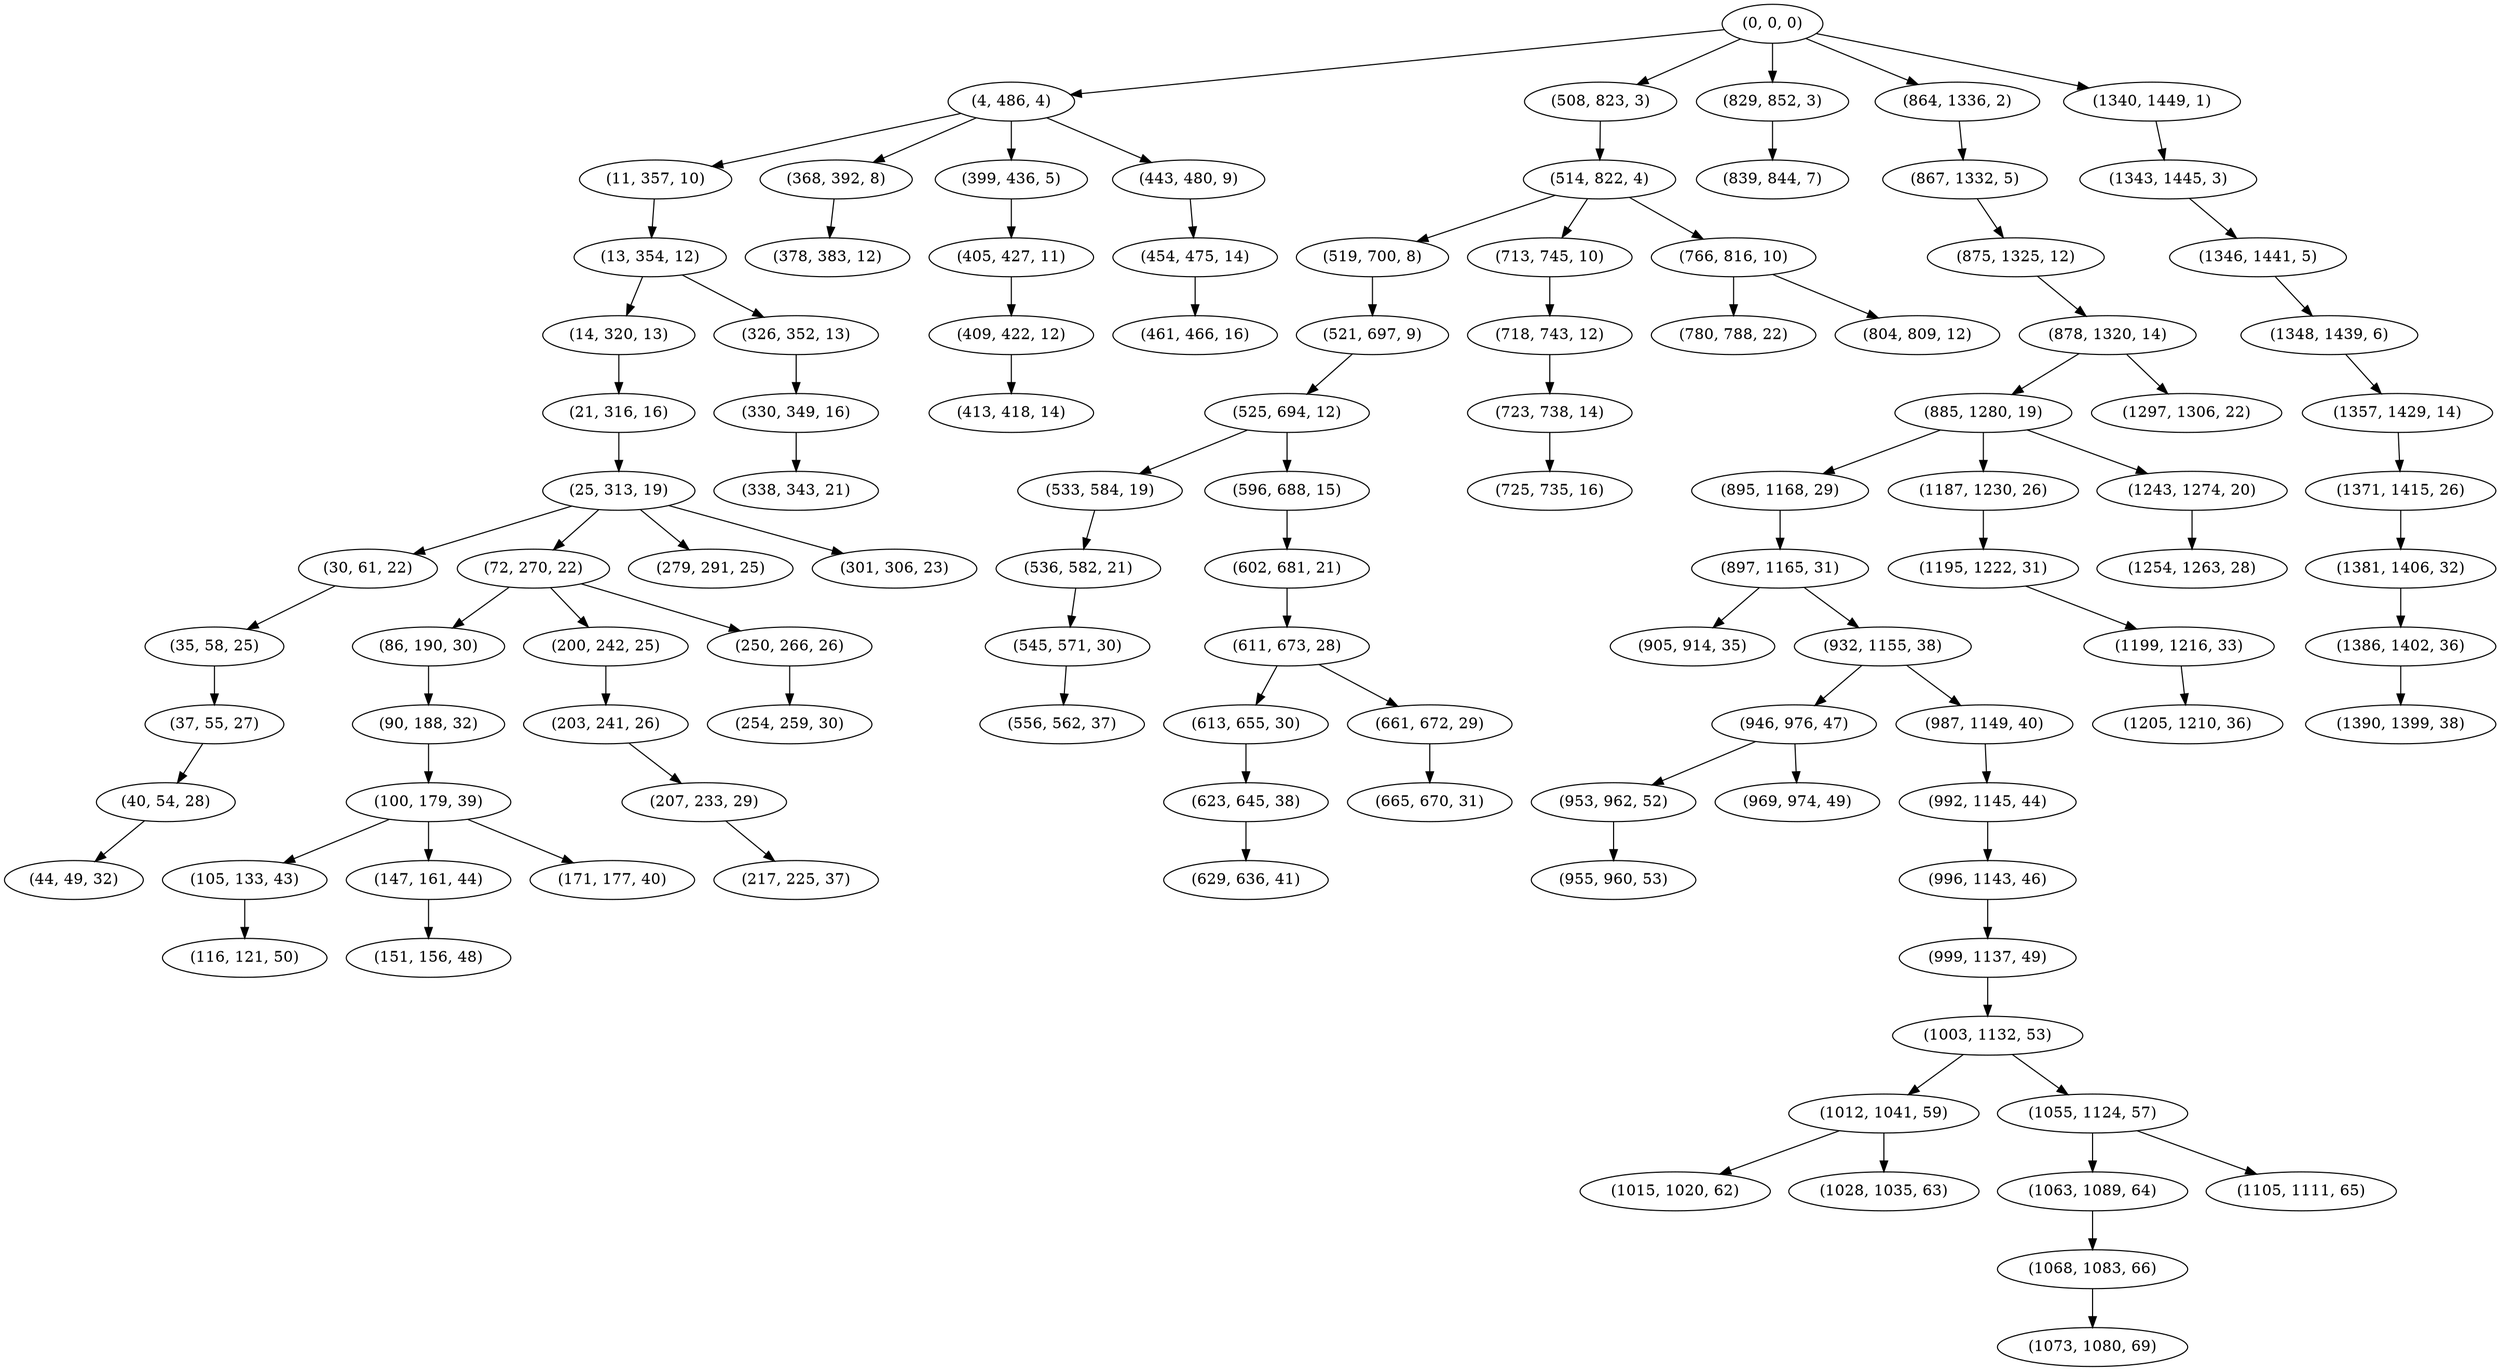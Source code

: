 digraph tree {
    "(0, 0, 0)";
    "(4, 486, 4)";
    "(11, 357, 10)";
    "(13, 354, 12)";
    "(14, 320, 13)";
    "(21, 316, 16)";
    "(25, 313, 19)";
    "(30, 61, 22)";
    "(35, 58, 25)";
    "(37, 55, 27)";
    "(40, 54, 28)";
    "(44, 49, 32)";
    "(72, 270, 22)";
    "(86, 190, 30)";
    "(90, 188, 32)";
    "(100, 179, 39)";
    "(105, 133, 43)";
    "(116, 121, 50)";
    "(147, 161, 44)";
    "(151, 156, 48)";
    "(171, 177, 40)";
    "(200, 242, 25)";
    "(203, 241, 26)";
    "(207, 233, 29)";
    "(217, 225, 37)";
    "(250, 266, 26)";
    "(254, 259, 30)";
    "(279, 291, 25)";
    "(301, 306, 23)";
    "(326, 352, 13)";
    "(330, 349, 16)";
    "(338, 343, 21)";
    "(368, 392, 8)";
    "(378, 383, 12)";
    "(399, 436, 5)";
    "(405, 427, 11)";
    "(409, 422, 12)";
    "(413, 418, 14)";
    "(443, 480, 9)";
    "(454, 475, 14)";
    "(461, 466, 16)";
    "(508, 823, 3)";
    "(514, 822, 4)";
    "(519, 700, 8)";
    "(521, 697, 9)";
    "(525, 694, 12)";
    "(533, 584, 19)";
    "(536, 582, 21)";
    "(545, 571, 30)";
    "(556, 562, 37)";
    "(596, 688, 15)";
    "(602, 681, 21)";
    "(611, 673, 28)";
    "(613, 655, 30)";
    "(623, 645, 38)";
    "(629, 636, 41)";
    "(661, 672, 29)";
    "(665, 670, 31)";
    "(713, 745, 10)";
    "(718, 743, 12)";
    "(723, 738, 14)";
    "(725, 735, 16)";
    "(766, 816, 10)";
    "(780, 788, 22)";
    "(804, 809, 12)";
    "(829, 852, 3)";
    "(839, 844, 7)";
    "(864, 1336, 2)";
    "(867, 1332, 5)";
    "(875, 1325, 12)";
    "(878, 1320, 14)";
    "(885, 1280, 19)";
    "(895, 1168, 29)";
    "(897, 1165, 31)";
    "(905, 914, 35)";
    "(932, 1155, 38)";
    "(946, 976, 47)";
    "(953, 962, 52)";
    "(955, 960, 53)";
    "(969, 974, 49)";
    "(987, 1149, 40)";
    "(992, 1145, 44)";
    "(996, 1143, 46)";
    "(999, 1137, 49)";
    "(1003, 1132, 53)";
    "(1012, 1041, 59)";
    "(1015, 1020, 62)";
    "(1028, 1035, 63)";
    "(1055, 1124, 57)";
    "(1063, 1089, 64)";
    "(1068, 1083, 66)";
    "(1073, 1080, 69)";
    "(1105, 1111, 65)";
    "(1187, 1230, 26)";
    "(1195, 1222, 31)";
    "(1199, 1216, 33)";
    "(1205, 1210, 36)";
    "(1243, 1274, 20)";
    "(1254, 1263, 28)";
    "(1297, 1306, 22)";
    "(1340, 1449, 1)";
    "(1343, 1445, 3)";
    "(1346, 1441, 5)";
    "(1348, 1439, 6)";
    "(1357, 1429, 14)";
    "(1371, 1415, 26)";
    "(1381, 1406, 32)";
    "(1386, 1402, 36)";
    "(1390, 1399, 38)";
    "(0, 0, 0)" -> "(4, 486, 4)";
    "(0, 0, 0)" -> "(508, 823, 3)";
    "(0, 0, 0)" -> "(829, 852, 3)";
    "(0, 0, 0)" -> "(864, 1336, 2)";
    "(0, 0, 0)" -> "(1340, 1449, 1)";
    "(4, 486, 4)" -> "(11, 357, 10)";
    "(4, 486, 4)" -> "(368, 392, 8)";
    "(4, 486, 4)" -> "(399, 436, 5)";
    "(4, 486, 4)" -> "(443, 480, 9)";
    "(11, 357, 10)" -> "(13, 354, 12)";
    "(13, 354, 12)" -> "(14, 320, 13)";
    "(13, 354, 12)" -> "(326, 352, 13)";
    "(14, 320, 13)" -> "(21, 316, 16)";
    "(21, 316, 16)" -> "(25, 313, 19)";
    "(25, 313, 19)" -> "(30, 61, 22)";
    "(25, 313, 19)" -> "(72, 270, 22)";
    "(25, 313, 19)" -> "(279, 291, 25)";
    "(25, 313, 19)" -> "(301, 306, 23)";
    "(30, 61, 22)" -> "(35, 58, 25)";
    "(35, 58, 25)" -> "(37, 55, 27)";
    "(37, 55, 27)" -> "(40, 54, 28)";
    "(40, 54, 28)" -> "(44, 49, 32)";
    "(72, 270, 22)" -> "(86, 190, 30)";
    "(72, 270, 22)" -> "(200, 242, 25)";
    "(72, 270, 22)" -> "(250, 266, 26)";
    "(86, 190, 30)" -> "(90, 188, 32)";
    "(90, 188, 32)" -> "(100, 179, 39)";
    "(100, 179, 39)" -> "(105, 133, 43)";
    "(100, 179, 39)" -> "(147, 161, 44)";
    "(100, 179, 39)" -> "(171, 177, 40)";
    "(105, 133, 43)" -> "(116, 121, 50)";
    "(147, 161, 44)" -> "(151, 156, 48)";
    "(200, 242, 25)" -> "(203, 241, 26)";
    "(203, 241, 26)" -> "(207, 233, 29)";
    "(207, 233, 29)" -> "(217, 225, 37)";
    "(250, 266, 26)" -> "(254, 259, 30)";
    "(326, 352, 13)" -> "(330, 349, 16)";
    "(330, 349, 16)" -> "(338, 343, 21)";
    "(368, 392, 8)" -> "(378, 383, 12)";
    "(399, 436, 5)" -> "(405, 427, 11)";
    "(405, 427, 11)" -> "(409, 422, 12)";
    "(409, 422, 12)" -> "(413, 418, 14)";
    "(443, 480, 9)" -> "(454, 475, 14)";
    "(454, 475, 14)" -> "(461, 466, 16)";
    "(508, 823, 3)" -> "(514, 822, 4)";
    "(514, 822, 4)" -> "(519, 700, 8)";
    "(514, 822, 4)" -> "(713, 745, 10)";
    "(514, 822, 4)" -> "(766, 816, 10)";
    "(519, 700, 8)" -> "(521, 697, 9)";
    "(521, 697, 9)" -> "(525, 694, 12)";
    "(525, 694, 12)" -> "(533, 584, 19)";
    "(525, 694, 12)" -> "(596, 688, 15)";
    "(533, 584, 19)" -> "(536, 582, 21)";
    "(536, 582, 21)" -> "(545, 571, 30)";
    "(545, 571, 30)" -> "(556, 562, 37)";
    "(596, 688, 15)" -> "(602, 681, 21)";
    "(602, 681, 21)" -> "(611, 673, 28)";
    "(611, 673, 28)" -> "(613, 655, 30)";
    "(611, 673, 28)" -> "(661, 672, 29)";
    "(613, 655, 30)" -> "(623, 645, 38)";
    "(623, 645, 38)" -> "(629, 636, 41)";
    "(661, 672, 29)" -> "(665, 670, 31)";
    "(713, 745, 10)" -> "(718, 743, 12)";
    "(718, 743, 12)" -> "(723, 738, 14)";
    "(723, 738, 14)" -> "(725, 735, 16)";
    "(766, 816, 10)" -> "(780, 788, 22)";
    "(766, 816, 10)" -> "(804, 809, 12)";
    "(829, 852, 3)" -> "(839, 844, 7)";
    "(864, 1336, 2)" -> "(867, 1332, 5)";
    "(867, 1332, 5)" -> "(875, 1325, 12)";
    "(875, 1325, 12)" -> "(878, 1320, 14)";
    "(878, 1320, 14)" -> "(885, 1280, 19)";
    "(878, 1320, 14)" -> "(1297, 1306, 22)";
    "(885, 1280, 19)" -> "(895, 1168, 29)";
    "(885, 1280, 19)" -> "(1187, 1230, 26)";
    "(885, 1280, 19)" -> "(1243, 1274, 20)";
    "(895, 1168, 29)" -> "(897, 1165, 31)";
    "(897, 1165, 31)" -> "(905, 914, 35)";
    "(897, 1165, 31)" -> "(932, 1155, 38)";
    "(932, 1155, 38)" -> "(946, 976, 47)";
    "(932, 1155, 38)" -> "(987, 1149, 40)";
    "(946, 976, 47)" -> "(953, 962, 52)";
    "(946, 976, 47)" -> "(969, 974, 49)";
    "(953, 962, 52)" -> "(955, 960, 53)";
    "(987, 1149, 40)" -> "(992, 1145, 44)";
    "(992, 1145, 44)" -> "(996, 1143, 46)";
    "(996, 1143, 46)" -> "(999, 1137, 49)";
    "(999, 1137, 49)" -> "(1003, 1132, 53)";
    "(1003, 1132, 53)" -> "(1012, 1041, 59)";
    "(1003, 1132, 53)" -> "(1055, 1124, 57)";
    "(1012, 1041, 59)" -> "(1015, 1020, 62)";
    "(1012, 1041, 59)" -> "(1028, 1035, 63)";
    "(1055, 1124, 57)" -> "(1063, 1089, 64)";
    "(1055, 1124, 57)" -> "(1105, 1111, 65)";
    "(1063, 1089, 64)" -> "(1068, 1083, 66)";
    "(1068, 1083, 66)" -> "(1073, 1080, 69)";
    "(1187, 1230, 26)" -> "(1195, 1222, 31)";
    "(1195, 1222, 31)" -> "(1199, 1216, 33)";
    "(1199, 1216, 33)" -> "(1205, 1210, 36)";
    "(1243, 1274, 20)" -> "(1254, 1263, 28)";
    "(1340, 1449, 1)" -> "(1343, 1445, 3)";
    "(1343, 1445, 3)" -> "(1346, 1441, 5)";
    "(1346, 1441, 5)" -> "(1348, 1439, 6)";
    "(1348, 1439, 6)" -> "(1357, 1429, 14)";
    "(1357, 1429, 14)" -> "(1371, 1415, 26)";
    "(1371, 1415, 26)" -> "(1381, 1406, 32)";
    "(1381, 1406, 32)" -> "(1386, 1402, 36)";
    "(1386, 1402, 36)" -> "(1390, 1399, 38)";
}

